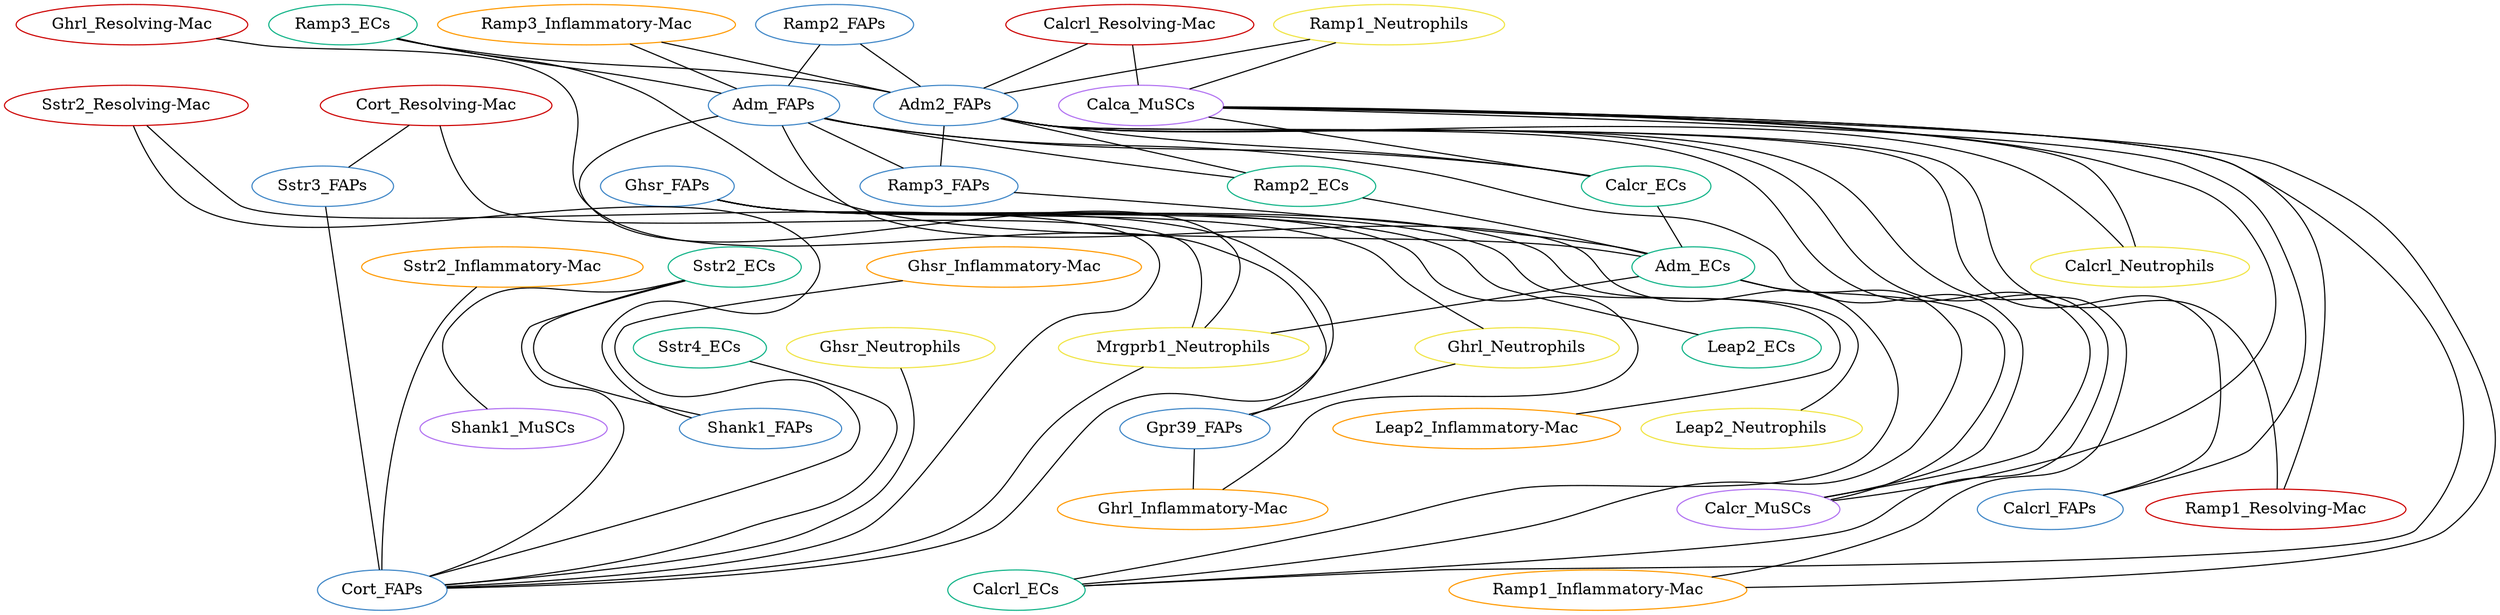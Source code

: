 strict graph "" {
	"Ghsr_Inflammatory-Mac"	[celltype="Inflammatory-Mac",
		color="#ff9900ff",
		genesym=Ghsr,
		nodetype=receiver,
		specificity=0.1385336331388131];
	Cort_FAPs	[celltype=FAPs,
		color="#3d85c6ff",
		genesym=Cort,
		nodetype=sender,
		specificity=0.7789994499509271];
	"Ghsr_Inflammatory-Mac" -- Cort_FAPs	[ecolor="#3d85c6ff",
		origtype=Cort_FAPs,
		weight=0.107917624014839];
	"Ramp3_Inflammatory-Mac"	[celltype="Inflammatory-Mac",
		color="#ff9900ff",
		genesym=Ramp3,
		nodetype=receiver,
		specificity=0.1887899271915918];
	Adm_FAPs	[celltype=FAPs,
		color="#3d85c6ff",
		genesym=Adm,
		nodetype=sender,
		specificity=0.6099845940236968];
	"Ramp3_Inflammatory-Mac" -- Adm_FAPs	[ecolor="#3d85c6ff",
		origtype=Adm_FAPs,
		weight=0.1151589470937264];
	Adm2_FAPs	[celltype=FAPs,
		color="#3d85c6ff",
		genesym=Adm2,
		nodetype=sender,
		specificity=1.0];
	"Ramp3_Inflammatory-Mac" -- Adm2_FAPs	[ecolor="#3d85c6ff",
		origtype=Adm2_FAPs,
		weight=0.1887899271915918];
	Ghsr_FAPs	[celltype=FAPs,
		color="#3d85c6ff",
		genesym=Ghsr,
		nodetype=receiver,
		specificity=0.6424764875049145];
	Leap2_ECs	[celltype=ECs,
		color="#10b387ff",
		genesym=Leap2,
		nodetype=sender,
		specificity=0.1811519799166174];
	Ghsr_FAPs -- Leap2_ECs	[ecolor="#10b387ff",
		origtype=Leap2_ECs,
		weight=0.1163858877613891];
	Ghrl_Neutrophils	[celltype=Neutrophils,
		color="#f0e442ff",
		genesym=Ghrl,
		nodetype=sender,
		specificity=0.5305930886400884];
	Ghsr_FAPs -- Ghrl_Neutrophils	[ecolor="#f0e442ff",
		origtype=Ghrl_Neutrophils,
		weight=0.3408935838838677];
	"Leap2_Inflammatory-Mac"	[celltype="Inflammatory-Mac",
		color="#ff9900ff",
		genesym=Leap2,
		nodetype=sender,
		specificity=0.2014297484375617];
	Ghsr_FAPs -- "Leap2_Inflammatory-Mac"	[ecolor="#ff9900ff",
		origtype="Leap2_Inflammatory-Mac",
		weight=0.1294138772551632];
	"Ghrl_Inflammatory-Mac"	[celltype="Inflammatory-Mac",
		color="#ff9900ff",
		genesym=Ghrl,
		nodetype=sender,
		specificity=0.2568831466810099];
	Ghsr_FAPs -- "Ghrl_Inflammatory-Mac"	[ecolor="#ff9900ff",
		origtype="Ghrl_Inflammatory-Mac",
		weight=0.165041381778825];
	Ghsr_FAPs -- Cort_FAPs	[ecolor="#3d85c6ff",
		origtype=Cort_FAPs,
		weight=0.5004888303727321];
	Leap2_Neutrophils	[celltype=Neutrophils,
		color="#f0e442ff",
		genesym=Leap2,
		nodetype=sender,
		specificity=0.3172024640875006];
	Ghsr_FAPs -- Leap2_Neutrophils	[ecolor="#f0e442ff",
		origtype=Leap2_Neutrophils,
		weight=0.2037951249548411];
	Ramp2_FAPs	[celltype=FAPs,
		color="#3d85c6ff",
		genesym=Ramp2,
		nodetype=receiver,
		specificity=0.1685558319854606];
	Ramp2_FAPs -- Adm_FAPs	[ecolor="#3d85c6ff",
		origtype=Adm_FAPs,
		weight=0.1028164607439777];
	Ramp2_FAPs -- Adm2_FAPs	[ecolor="#3d85c6ff",
		origtype=Adm2_FAPs,
		weight=0.1685558319854606];
	"Calcrl_Resolving-Mac"	[celltype="Resolving-Mac",
		color="#cc0000ff",
		genesym=Calcrl,
		nodetype=receiver,
		specificity=0.1019418850357522];
	"Calcrl_Resolving-Mac" -- Adm2_FAPs	[ecolor="#3d85c6ff",
		origtype=Adm2_FAPs,
		weight=0.1019418850357522];
	Calca_MuSCs	[celltype=MuSCs,
		color="#b171f1ff",
		genesym=Calca,
		nodetype=sender,
		specificity=1.0];
	"Calcrl_Resolving-Mac" -- Calca_MuSCs	[ecolor="#b171f1ff",
		origtype=Calca_MuSCs,
		weight=0.1019418850357522];
	Ramp3_ECs	[celltype=ECs,
		color="#10b387ff",
		genesym=Ramp3,
		nodetype=receiver,
		specificity=0.430739219238867];
	Ramp3_ECs -- Adm_FAPs	[ecolor="#3d85c6ff",
		origtype=Adm_FAPs,
		weight=0.2627442877775044];
	Ramp3_ECs -- Adm2_FAPs	[ecolor="#3d85c6ff",
		origtype=Adm2_FAPs,
		weight=0.430739219238867];
	Adm_ECs	[celltype=ECs,
		color="#10b387ff",
		genesym=Adm,
		nodetype=sender,
		specificity=0.3664158323494666];
	Ramp3_ECs -- Adm_ECs	[ecolor="#10b387ff",
		origtype=Adm_ECs,
		weight=0.1578296695429688];
	Sstr2_ECs	[celltype=ECs,
		color="#10b387ff",
		genesym=Sstr2,
		nodetype=receiver,
		specificity=0.5677164163662266];
	Shank1_MuSCs	[celltype=MuSCs,
		color="#b171f1ff",
		genesym=Shank1,
		nodetype=sender,
		specificity=0.2253957302632354];
	Sstr2_ECs -- Shank1_MuSCs	[ecolor="#b171f1ff",
		origtype=Shank1_MuSCs,
		weight=0.1279608562492927];
	Shank1_FAPs	[celltype=FAPs,
		color="#3d85c6ff",
		genesym=Shank1,
		nodetype=sender,
		specificity=0.6889509727809846];
	Sstr2_ECs -- Shank1_FAPs	[ecolor="#3d85c6ff",
		origtype=Shank1_FAPs,
		weight=0.3911287773192463];
	Sstr2_ECs -- Cort_FAPs	[ecolor="#3d85c6ff",
		origtype=Cort_FAPs,
		weight=0.442250776077402];
	Ramp1_Neutrophils	[celltype=Neutrophils,
		color="#f0e442ff",
		genesym=Ramp1,
		nodetype=receiver,
		specificity=0.5298569694773585];
	Ramp1_Neutrophils -- Adm2_FAPs	[ecolor="#3d85c6ff",
		origtype=Adm2_FAPs,
		weight=0.5298569694773585];
	Ramp1_Neutrophils -- Calca_MuSCs	[ecolor="#b171f1ff",
		origtype=Calca_MuSCs,
		weight=0.5298569694773585];
	Ramp2_ECs	[celltype=ECs,
		color="#10b387ff",
		genesym=Ramp2,
		nodetype=receiver,
		specificity=0.7843164235321155];
	Adm_FAPs -- Ramp2_ECs	[ecolor="#3d85c6ff",
		origtype=Adm_FAPs,
		weight=0.4784209351943553];
	Ramp3_FAPs	[celltype=FAPs,
		color="#3d85c6ff",
		genesym=Ramp3,
		nodetype=receiver,
		specificity=0.3804708535695413];
	Adm_FAPs -- Ramp3_FAPs	[ecolor="#3d85c6ff",
		origtype=Adm_FAPs,
		weight=0.232081359152466];
	Calcr_ECs	[celltype=ECs,
		color="#10b387ff",
		genesym=Calcr,
		nodetype=receiver,
		specificity=0.3176649051884244];
	Adm_FAPs -- Calcr_ECs	[ecolor="#3d85c6ff",
		origtype=Adm_FAPs,
		weight=0.1937706982269372];
	Mrgprb1_Neutrophils	[celltype=Neutrophils,
		color="#f0e442ff",
		genesym=Mrgprb1,
		nodetype=receiver,
		specificity=0.9466174676786334];
	Adm_FAPs -- Mrgprb1_Neutrophils	[ecolor="#3d85c6ff",
		origtype=Adm_FAPs,
		weight=0.5774220717176911];
	Calcrl_ECs	[celltype=ECs,
		color="#10b387ff",
		genesym=Calcrl,
		nodetype=receiver,
		specificity=0.5039383032147022];
	Adm_FAPs -- Calcrl_ECs	[ecolor="#3d85c6ff",
		origtype=Adm_FAPs,
		weight=0.3073946012994108];
	Calcr_MuSCs	[celltype=MuSCs,
		color="#b171f1ff",
		genesym=Calcr,
		nodetype=receiver,
		specificity=0.6823350948115756];
	Adm_FAPs -- Calcr_MuSCs	[ecolor="#3d85c6ff",
		origtype=Adm_FAPs,
		weight=0.4162138957967596];
	Calcrl_FAPs	[celltype=FAPs,
		color="#3d85c6ff",
		genesym=Calcrl,
		nodetype=receiver,
		specificity=0.1251951767241128];
	Adm2_FAPs -- Calcrl_FAPs	[ecolor="#3d85c6ff",
		origtype=Adm2_FAPs,
		weight=0.1251951767241128];
	Adm2_FAPs -- Ramp2_ECs	[ecolor="#3d85c6ff",
		origtype=Adm2_FAPs,
		weight=0.7843164235321155];
	"Ramp1_Inflammatory-Mac"	[celltype="Inflammatory-Mac",
		color="#ff9900ff",
		genesym=Ramp1,
		nodetype=receiver,
		specificity=0.177367095767671];
	Adm2_FAPs -- "Ramp1_Inflammatory-Mac"	[ecolor="#3d85c6ff",
		origtype=Adm2_FAPs,
		weight=0.177367095767671];
	Adm2_FAPs -- Ramp3_FAPs	[ecolor="#3d85c6ff",
		origtype=Adm2_FAPs,
		weight=0.3804708535695413];
	Calcrl_Neutrophils	[celltype=Neutrophils,
		color="#f0e442ff",
		genesym=Calcrl,
		nodetype=receiver,
		specificity=0.1528909679722582];
	Adm2_FAPs -- Calcrl_Neutrophils	[ecolor="#3d85c6ff",
		origtype=Adm2_FAPs,
		weight=0.1528909679722582];
	Adm2_FAPs -- Calcr_ECs	[ecolor="#3d85c6ff",
		origtype=Adm2_FAPs,
		weight=0.3176649051884244];
	Adm2_FAPs -- Calcrl_ECs	[ecolor="#3d85c6ff",
		origtype=Adm2_FAPs,
		weight=0.5039383032147022];
	Adm2_FAPs -- Calcr_MuSCs	[ecolor="#3d85c6ff",
		origtype=Adm2_FAPs,
		weight=0.6823350948115756];
	"Ramp1_Resolving-Mac"	[celltype="Resolving-Mac",
		color="#cc0000ff",
		genesym=Ramp1,
		nodetype=receiver,
		specificity=0.2272298160693345];
	Adm2_FAPs -- "Ramp1_Resolving-Mac"	[ecolor="#3d85c6ff",
		origtype=Adm2_FAPs,
		weight=0.2272298160693345];
	"Sstr2_Resolving-Mac"	[celltype="Resolving-Mac",
		color="#cc0000ff",
		genesym=Sstr2,
		nodetype=receiver,
		specificity=0.1961982276907187];
	"Sstr2_Resolving-Mac" -- Shank1_FAPs	[ecolor="#3d85c6ff",
		origtype=Shank1_FAPs,
		weight=0.1351709598254257];
	"Sstr2_Resolving-Mac" -- Cort_FAPs	[ecolor="#3d85c6ff",
		origtype=Cort_FAPs,
		weight=0.1528383114524166];
	"Sstr2_Inflammatory-Mac"	[celltype="Inflammatory-Mac",
		color="#ff9900ff",
		genesym=Sstr2,
		nodetype=receiver,
		specificity=0.1285441543063967];
	"Sstr2_Inflammatory-Mac" -- Cort_FAPs	[ecolor="#3d85c6ff",
		origtype=Cort_FAPs,
		weight=0.1001358254990901];
	Calca_MuSCs -- Calcrl_FAPs	[ecolor="#b171f1ff",
		origtype=Calca_MuSCs,
		weight=0.1251951767241128];
	Calca_MuSCs -- "Ramp1_Inflammatory-Mac"	[ecolor="#b171f1ff",
		origtype=Calca_MuSCs,
		weight=0.177367095767671];
	Calca_MuSCs -- Calcrl_Neutrophils	[ecolor="#b171f1ff",
		origtype=Calca_MuSCs,
		weight=0.1528909679722582];
	Calca_MuSCs -- Calcr_ECs	[ecolor="#b171f1ff",
		origtype=Calca_MuSCs,
		weight=0.3176649051884244];
	Calca_MuSCs -- Calcrl_ECs	[ecolor="#b171f1ff",
		origtype=Calca_MuSCs,
		weight=0.5039383032147022];
	Calca_MuSCs -- Calcr_MuSCs	[ecolor="#b171f1ff",
		origtype=Calca_MuSCs,
		weight=0.6823350948115756];
	Calca_MuSCs -- "Ramp1_Resolving-Mac"	[ecolor="#b171f1ff",
		origtype=Calca_MuSCs,
		weight=0.2272298160693345];
	"Ghrl_Resolving-Mac"	[celltype="Resolving-Mac",
		color="#cc0000ff",
		genesym=Ghrl,
		nodetype=sender,
		specificity=0.1395026893638304];
	Gpr39_FAPs	[celltype=FAPs,
		color="#3d85c6ff",
		genesym=Gpr39,
		nodetype=receiver,
		specificity=1.0];
	"Ghrl_Resolving-Mac" -- Gpr39_FAPs	[ecolor="#cc0000ff",
		origtype="Ghrl_Resolving-Mac",
		weight=0.1395026893638304];
	Ghrl_Neutrophils -- Gpr39_FAPs	[ecolor="#f0e442ff",
		origtype=Ghrl_Neutrophils,
		weight=0.5305930886400884];
	Ramp2_ECs -- Adm_ECs	[ecolor="#10b387ff",
		origtype=Adm_ECs,
		weight=0.2873859551538769];
	"Cort_Resolving-Mac"	[celltype="Resolving-Mac",
		color="#cc0000ff",
		genesym=Cort,
		nodetype=sender,
		specificity=0.1321918916295473];
	Sstr3_FAPs	[celltype=FAPs,
		color="#3d85c6ff",
		genesym=Sstr3,
		nodetype=receiver,
		specificity=1.0];
	"Cort_Resolving-Mac" -- Sstr3_FAPs	[ecolor="#cc0000ff",
		origtype="Cort_Resolving-Mac",
		weight=0.1321918916295473];
	"Cort_Resolving-Mac" -- Mrgprb1_Neutrophils	[ecolor="#cc0000ff",
		origtype="Cort_Resolving-Mac",
		weight=0.1251351537020104];
	Gpr39_FAPs -- "Ghrl_Inflammatory-Mac"	[ecolor="#ff9900ff",
		origtype="Ghrl_Inflammatory-Mac",
		weight=0.2568831466810099];
	Sstr3_FAPs -- Cort_FAPs	[ecolor="#3d85c6ff",
		origtype=Cort_FAPs,
		weight=0.7789994499509271];
	Ramp3_FAPs -- Adm_ECs	[ecolor="#10b387ff",
		origtype=Adm_ECs,
		weight=0.1394105444953955];
	Calcr_ECs -- Adm_ECs	[ecolor="#10b387ff",
		origtype=Adm_ECs,
		weight=0.1163974506428309];
	Sstr4_ECs	[celltype=ECs,
		color="#10b387ff",
		genesym=Sstr4,
		nodetype=receiver,
		specificity=0.5929059285131875];
	Sstr4_ECs -- Cort_FAPs	[ecolor="#3d85c6ff",
		origtype=Cort_FAPs,
		weight=0.4618733921844167];
	Ghsr_Neutrophils	[celltype=Neutrophils,
		color="#f0e442ff",
		genesym=Ghsr,
		nodetype=receiver,
		specificity=0.1606231418612973];
	Ghsr_Neutrophils -- Cort_FAPs	[ecolor="#3d85c6ff",
		origtype=Cort_FAPs,
		weight=0.1251253391593403];
	Adm_ECs -- Mrgprb1_Neutrophils	[ecolor="#10b387ff",
		origtype=Adm_ECs,
		weight=0.3468556273360108];
	Adm_ECs -- Calcrl_ECs	[ecolor="#10b387ff",
		origtype=Adm_ECs,
		weight=0.184650972825193];
	Adm_ECs -- Calcr_MuSCs	[ecolor="#10b387ff",
		origtype=Adm_ECs,
		weight=0.2500183817066357];
	Mrgprb1_Neutrophils -- Cort_FAPs	[ecolor="#3d85c6ff",
		origtype=Cort_FAPs,
		weight=0.737414486635595];
}
